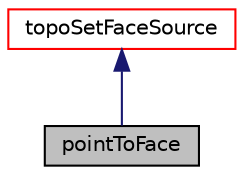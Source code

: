 digraph "pointToFace"
{
  bgcolor="transparent";
  edge [fontname="Helvetica",fontsize="10",labelfontname="Helvetica",labelfontsize="10"];
  node [fontname="Helvetica",fontsize="10",shape=record];
  Node1 [label="pointToFace",height=0.2,width=0.4,color="black", fillcolor="grey75", style="filled" fontcolor="black"];
  Node2 -> Node1 [dir="back",color="midnightblue",fontsize="10",style="solid",fontname="Helvetica"];
  Node2 [label="topoSetFaceSource",height=0.2,width=0.4,color="red",URL="$classFoam_1_1topoSetFaceSource.html",tooltip="Base class of a topoSet source for selecting faces. "];
}
